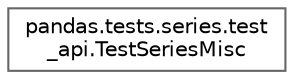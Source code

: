 digraph "Graphical Class Hierarchy"
{
 // LATEX_PDF_SIZE
  bgcolor="transparent";
  edge [fontname=Helvetica,fontsize=10,labelfontname=Helvetica,labelfontsize=10];
  node [fontname=Helvetica,fontsize=10,shape=box,height=0.2,width=0.4];
  rankdir="LR";
  Node0 [id="Node000000",label="pandas.tests.series.test\l_api.TestSeriesMisc",height=0.2,width=0.4,color="grey40", fillcolor="white", style="filled",URL="$d2/d11/classpandas_1_1tests_1_1series_1_1test__api_1_1TestSeriesMisc.html",tooltip=" "];
}
